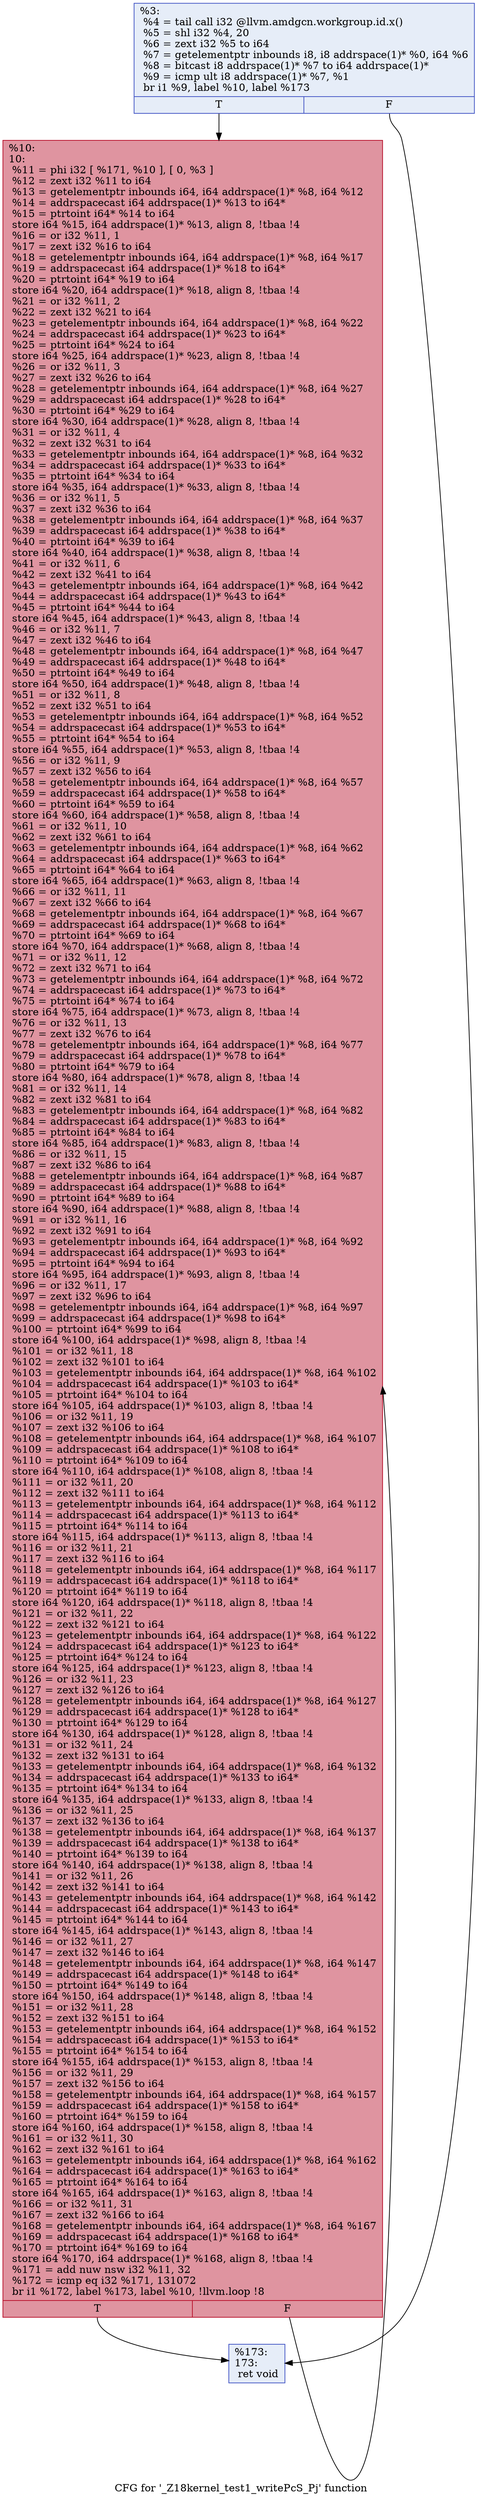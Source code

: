 digraph "CFG for '_Z18kernel_test1_writePcS_Pj' function" {
	label="CFG for '_Z18kernel_test1_writePcS_Pj' function";

	Node0x5034e50 [shape=record,color="#3d50c3ff", style=filled, fillcolor="#c7d7f070",label="{%3:\l  %4 = tail call i32 @llvm.amdgcn.workgroup.id.x()\l  %5 = shl i32 %4, 20\l  %6 = zext i32 %5 to i64\l  %7 = getelementptr inbounds i8, i8 addrspace(1)* %0, i64 %6\l  %8 = bitcast i8 addrspace(1)* %7 to i64 addrspace(1)*\l  %9 = icmp ult i8 addrspace(1)* %7, %1\l  br i1 %9, label %10, label %173\l|{<s0>T|<s1>F}}"];
	Node0x5034e50:s0 -> Node0x5035030;
	Node0x5034e50:s1 -> Node0x5035a00;
	Node0x5035030 [shape=record,color="#b70d28ff", style=filled, fillcolor="#b70d2870",label="{%10:\l10:                                               \l  %11 = phi i32 [ %171, %10 ], [ 0, %3 ]\l  %12 = zext i32 %11 to i64\l  %13 = getelementptr inbounds i64, i64 addrspace(1)* %8, i64 %12\l  %14 = addrspacecast i64 addrspace(1)* %13 to i64*\l  %15 = ptrtoint i64* %14 to i64\l  store i64 %15, i64 addrspace(1)* %13, align 8, !tbaa !4\l  %16 = or i32 %11, 1\l  %17 = zext i32 %16 to i64\l  %18 = getelementptr inbounds i64, i64 addrspace(1)* %8, i64 %17\l  %19 = addrspacecast i64 addrspace(1)* %18 to i64*\l  %20 = ptrtoint i64* %19 to i64\l  store i64 %20, i64 addrspace(1)* %18, align 8, !tbaa !4\l  %21 = or i32 %11, 2\l  %22 = zext i32 %21 to i64\l  %23 = getelementptr inbounds i64, i64 addrspace(1)* %8, i64 %22\l  %24 = addrspacecast i64 addrspace(1)* %23 to i64*\l  %25 = ptrtoint i64* %24 to i64\l  store i64 %25, i64 addrspace(1)* %23, align 8, !tbaa !4\l  %26 = or i32 %11, 3\l  %27 = zext i32 %26 to i64\l  %28 = getelementptr inbounds i64, i64 addrspace(1)* %8, i64 %27\l  %29 = addrspacecast i64 addrspace(1)* %28 to i64*\l  %30 = ptrtoint i64* %29 to i64\l  store i64 %30, i64 addrspace(1)* %28, align 8, !tbaa !4\l  %31 = or i32 %11, 4\l  %32 = zext i32 %31 to i64\l  %33 = getelementptr inbounds i64, i64 addrspace(1)* %8, i64 %32\l  %34 = addrspacecast i64 addrspace(1)* %33 to i64*\l  %35 = ptrtoint i64* %34 to i64\l  store i64 %35, i64 addrspace(1)* %33, align 8, !tbaa !4\l  %36 = or i32 %11, 5\l  %37 = zext i32 %36 to i64\l  %38 = getelementptr inbounds i64, i64 addrspace(1)* %8, i64 %37\l  %39 = addrspacecast i64 addrspace(1)* %38 to i64*\l  %40 = ptrtoint i64* %39 to i64\l  store i64 %40, i64 addrspace(1)* %38, align 8, !tbaa !4\l  %41 = or i32 %11, 6\l  %42 = zext i32 %41 to i64\l  %43 = getelementptr inbounds i64, i64 addrspace(1)* %8, i64 %42\l  %44 = addrspacecast i64 addrspace(1)* %43 to i64*\l  %45 = ptrtoint i64* %44 to i64\l  store i64 %45, i64 addrspace(1)* %43, align 8, !tbaa !4\l  %46 = or i32 %11, 7\l  %47 = zext i32 %46 to i64\l  %48 = getelementptr inbounds i64, i64 addrspace(1)* %8, i64 %47\l  %49 = addrspacecast i64 addrspace(1)* %48 to i64*\l  %50 = ptrtoint i64* %49 to i64\l  store i64 %50, i64 addrspace(1)* %48, align 8, !tbaa !4\l  %51 = or i32 %11, 8\l  %52 = zext i32 %51 to i64\l  %53 = getelementptr inbounds i64, i64 addrspace(1)* %8, i64 %52\l  %54 = addrspacecast i64 addrspace(1)* %53 to i64*\l  %55 = ptrtoint i64* %54 to i64\l  store i64 %55, i64 addrspace(1)* %53, align 8, !tbaa !4\l  %56 = or i32 %11, 9\l  %57 = zext i32 %56 to i64\l  %58 = getelementptr inbounds i64, i64 addrspace(1)* %8, i64 %57\l  %59 = addrspacecast i64 addrspace(1)* %58 to i64*\l  %60 = ptrtoint i64* %59 to i64\l  store i64 %60, i64 addrspace(1)* %58, align 8, !tbaa !4\l  %61 = or i32 %11, 10\l  %62 = zext i32 %61 to i64\l  %63 = getelementptr inbounds i64, i64 addrspace(1)* %8, i64 %62\l  %64 = addrspacecast i64 addrspace(1)* %63 to i64*\l  %65 = ptrtoint i64* %64 to i64\l  store i64 %65, i64 addrspace(1)* %63, align 8, !tbaa !4\l  %66 = or i32 %11, 11\l  %67 = zext i32 %66 to i64\l  %68 = getelementptr inbounds i64, i64 addrspace(1)* %8, i64 %67\l  %69 = addrspacecast i64 addrspace(1)* %68 to i64*\l  %70 = ptrtoint i64* %69 to i64\l  store i64 %70, i64 addrspace(1)* %68, align 8, !tbaa !4\l  %71 = or i32 %11, 12\l  %72 = zext i32 %71 to i64\l  %73 = getelementptr inbounds i64, i64 addrspace(1)* %8, i64 %72\l  %74 = addrspacecast i64 addrspace(1)* %73 to i64*\l  %75 = ptrtoint i64* %74 to i64\l  store i64 %75, i64 addrspace(1)* %73, align 8, !tbaa !4\l  %76 = or i32 %11, 13\l  %77 = zext i32 %76 to i64\l  %78 = getelementptr inbounds i64, i64 addrspace(1)* %8, i64 %77\l  %79 = addrspacecast i64 addrspace(1)* %78 to i64*\l  %80 = ptrtoint i64* %79 to i64\l  store i64 %80, i64 addrspace(1)* %78, align 8, !tbaa !4\l  %81 = or i32 %11, 14\l  %82 = zext i32 %81 to i64\l  %83 = getelementptr inbounds i64, i64 addrspace(1)* %8, i64 %82\l  %84 = addrspacecast i64 addrspace(1)* %83 to i64*\l  %85 = ptrtoint i64* %84 to i64\l  store i64 %85, i64 addrspace(1)* %83, align 8, !tbaa !4\l  %86 = or i32 %11, 15\l  %87 = zext i32 %86 to i64\l  %88 = getelementptr inbounds i64, i64 addrspace(1)* %8, i64 %87\l  %89 = addrspacecast i64 addrspace(1)* %88 to i64*\l  %90 = ptrtoint i64* %89 to i64\l  store i64 %90, i64 addrspace(1)* %88, align 8, !tbaa !4\l  %91 = or i32 %11, 16\l  %92 = zext i32 %91 to i64\l  %93 = getelementptr inbounds i64, i64 addrspace(1)* %8, i64 %92\l  %94 = addrspacecast i64 addrspace(1)* %93 to i64*\l  %95 = ptrtoint i64* %94 to i64\l  store i64 %95, i64 addrspace(1)* %93, align 8, !tbaa !4\l  %96 = or i32 %11, 17\l  %97 = zext i32 %96 to i64\l  %98 = getelementptr inbounds i64, i64 addrspace(1)* %8, i64 %97\l  %99 = addrspacecast i64 addrspace(1)* %98 to i64*\l  %100 = ptrtoint i64* %99 to i64\l  store i64 %100, i64 addrspace(1)* %98, align 8, !tbaa !4\l  %101 = or i32 %11, 18\l  %102 = zext i32 %101 to i64\l  %103 = getelementptr inbounds i64, i64 addrspace(1)* %8, i64 %102\l  %104 = addrspacecast i64 addrspace(1)* %103 to i64*\l  %105 = ptrtoint i64* %104 to i64\l  store i64 %105, i64 addrspace(1)* %103, align 8, !tbaa !4\l  %106 = or i32 %11, 19\l  %107 = zext i32 %106 to i64\l  %108 = getelementptr inbounds i64, i64 addrspace(1)* %8, i64 %107\l  %109 = addrspacecast i64 addrspace(1)* %108 to i64*\l  %110 = ptrtoint i64* %109 to i64\l  store i64 %110, i64 addrspace(1)* %108, align 8, !tbaa !4\l  %111 = or i32 %11, 20\l  %112 = zext i32 %111 to i64\l  %113 = getelementptr inbounds i64, i64 addrspace(1)* %8, i64 %112\l  %114 = addrspacecast i64 addrspace(1)* %113 to i64*\l  %115 = ptrtoint i64* %114 to i64\l  store i64 %115, i64 addrspace(1)* %113, align 8, !tbaa !4\l  %116 = or i32 %11, 21\l  %117 = zext i32 %116 to i64\l  %118 = getelementptr inbounds i64, i64 addrspace(1)* %8, i64 %117\l  %119 = addrspacecast i64 addrspace(1)* %118 to i64*\l  %120 = ptrtoint i64* %119 to i64\l  store i64 %120, i64 addrspace(1)* %118, align 8, !tbaa !4\l  %121 = or i32 %11, 22\l  %122 = zext i32 %121 to i64\l  %123 = getelementptr inbounds i64, i64 addrspace(1)* %8, i64 %122\l  %124 = addrspacecast i64 addrspace(1)* %123 to i64*\l  %125 = ptrtoint i64* %124 to i64\l  store i64 %125, i64 addrspace(1)* %123, align 8, !tbaa !4\l  %126 = or i32 %11, 23\l  %127 = zext i32 %126 to i64\l  %128 = getelementptr inbounds i64, i64 addrspace(1)* %8, i64 %127\l  %129 = addrspacecast i64 addrspace(1)* %128 to i64*\l  %130 = ptrtoint i64* %129 to i64\l  store i64 %130, i64 addrspace(1)* %128, align 8, !tbaa !4\l  %131 = or i32 %11, 24\l  %132 = zext i32 %131 to i64\l  %133 = getelementptr inbounds i64, i64 addrspace(1)* %8, i64 %132\l  %134 = addrspacecast i64 addrspace(1)* %133 to i64*\l  %135 = ptrtoint i64* %134 to i64\l  store i64 %135, i64 addrspace(1)* %133, align 8, !tbaa !4\l  %136 = or i32 %11, 25\l  %137 = zext i32 %136 to i64\l  %138 = getelementptr inbounds i64, i64 addrspace(1)* %8, i64 %137\l  %139 = addrspacecast i64 addrspace(1)* %138 to i64*\l  %140 = ptrtoint i64* %139 to i64\l  store i64 %140, i64 addrspace(1)* %138, align 8, !tbaa !4\l  %141 = or i32 %11, 26\l  %142 = zext i32 %141 to i64\l  %143 = getelementptr inbounds i64, i64 addrspace(1)* %8, i64 %142\l  %144 = addrspacecast i64 addrspace(1)* %143 to i64*\l  %145 = ptrtoint i64* %144 to i64\l  store i64 %145, i64 addrspace(1)* %143, align 8, !tbaa !4\l  %146 = or i32 %11, 27\l  %147 = zext i32 %146 to i64\l  %148 = getelementptr inbounds i64, i64 addrspace(1)* %8, i64 %147\l  %149 = addrspacecast i64 addrspace(1)* %148 to i64*\l  %150 = ptrtoint i64* %149 to i64\l  store i64 %150, i64 addrspace(1)* %148, align 8, !tbaa !4\l  %151 = or i32 %11, 28\l  %152 = zext i32 %151 to i64\l  %153 = getelementptr inbounds i64, i64 addrspace(1)* %8, i64 %152\l  %154 = addrspacecast i64 addrspace(1)* %153 to i64*\l  %155 = ptrtoint i64* %154 to i64\l  store i64 %155, i64 addrspace(1)* %153, align 8, !tbaa !4\l  %156 = or i32 %11, 29\l  %157 = zext i32 %156 to i64\l  %158 = getelementptr inbounds i64, i64 addrspace(1)* %8, i64 %157\l  %159 = addrspacecast i64 addrspace(1)* %158 to i64*\l  %160 = ptrtoint i64* %159 to i64\l  store i64 %160, i64 addrspace(1)* %158, align 8, !tbaa !4\l  %161 = or i32 %11, 30\l  %162 = zext i32 %161 to i64\l  %163 = getelementptr inbounds i64, i64 addrspace(1)* %8, i64 %162\l  %164 = addrspacecast i64 addrspace(1)* %163 to i64*\l  %165 = ptrtoint i64* %164 to i64\l  store i64 %165, i64 addrspace(1)* %163, align 8, !tbaa !4\l  %166 = or i32 %11, 31\l  %167 = zext i32 %166 to i64\l  %168 = getelementptr inbounds i64, i64 addrspace(1)* %8, i64 %167\l  %169 = addrspacecast i64 addrspace(1)* %168 to i64*\l  %170 = ptrtoint i64* %169 to i64\l  store i64 %170, i64 addrspace(1)* %168, align 8, !tbaa !4\l  %171 = add nuw nsw i32 %11, 32\l  %172 = icmp eq i32 %171, 131072\l  br i1 %172, label %173, label %10, !llvm.loop !8\l|{<s0>T|<s1>F}}"];
	Node0x5035030:s0 -> Node0x5035a00;
	Node0x5035030:s1 -> Node0x5035030;
	Node0x5035a00 [shape=record,color="#3d50c3ff", style=filled, fillcolor="#c7d7f070",label="{%173:\l173:                                              \l  ret void\l}"];
}
